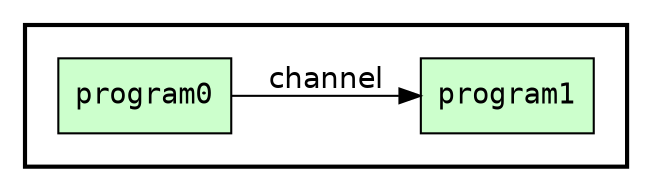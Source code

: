 
/* Start of top-level graph */
digraph Workflow {
rankdir=LR

/* Start of double cluster for drawing box around nodes in workflow */
subgraph cluster_workflow_box_outer { label=""; color=black; penwidth=2
subgraph cluster_workflow_box_inner { label=""; penwidth=0

/* Style for nodes representing atomic programs in workflow */
node[shape=box style=filled fillcolor="#CCFFCC" peripheries=1 fontname=Courier]

/* Nodes representing atomic programs in workflow */
program0
program1

/* Style for edges representing channels between programs in workflow */
edge[fontname=Helvetica]

/* Edges representing channels between programs in workflow */
program0 -> program1 [label=channel]

/* End of double cluster for drawing box around nodes in workflow */
}}

/* End of top-level graph */
}
